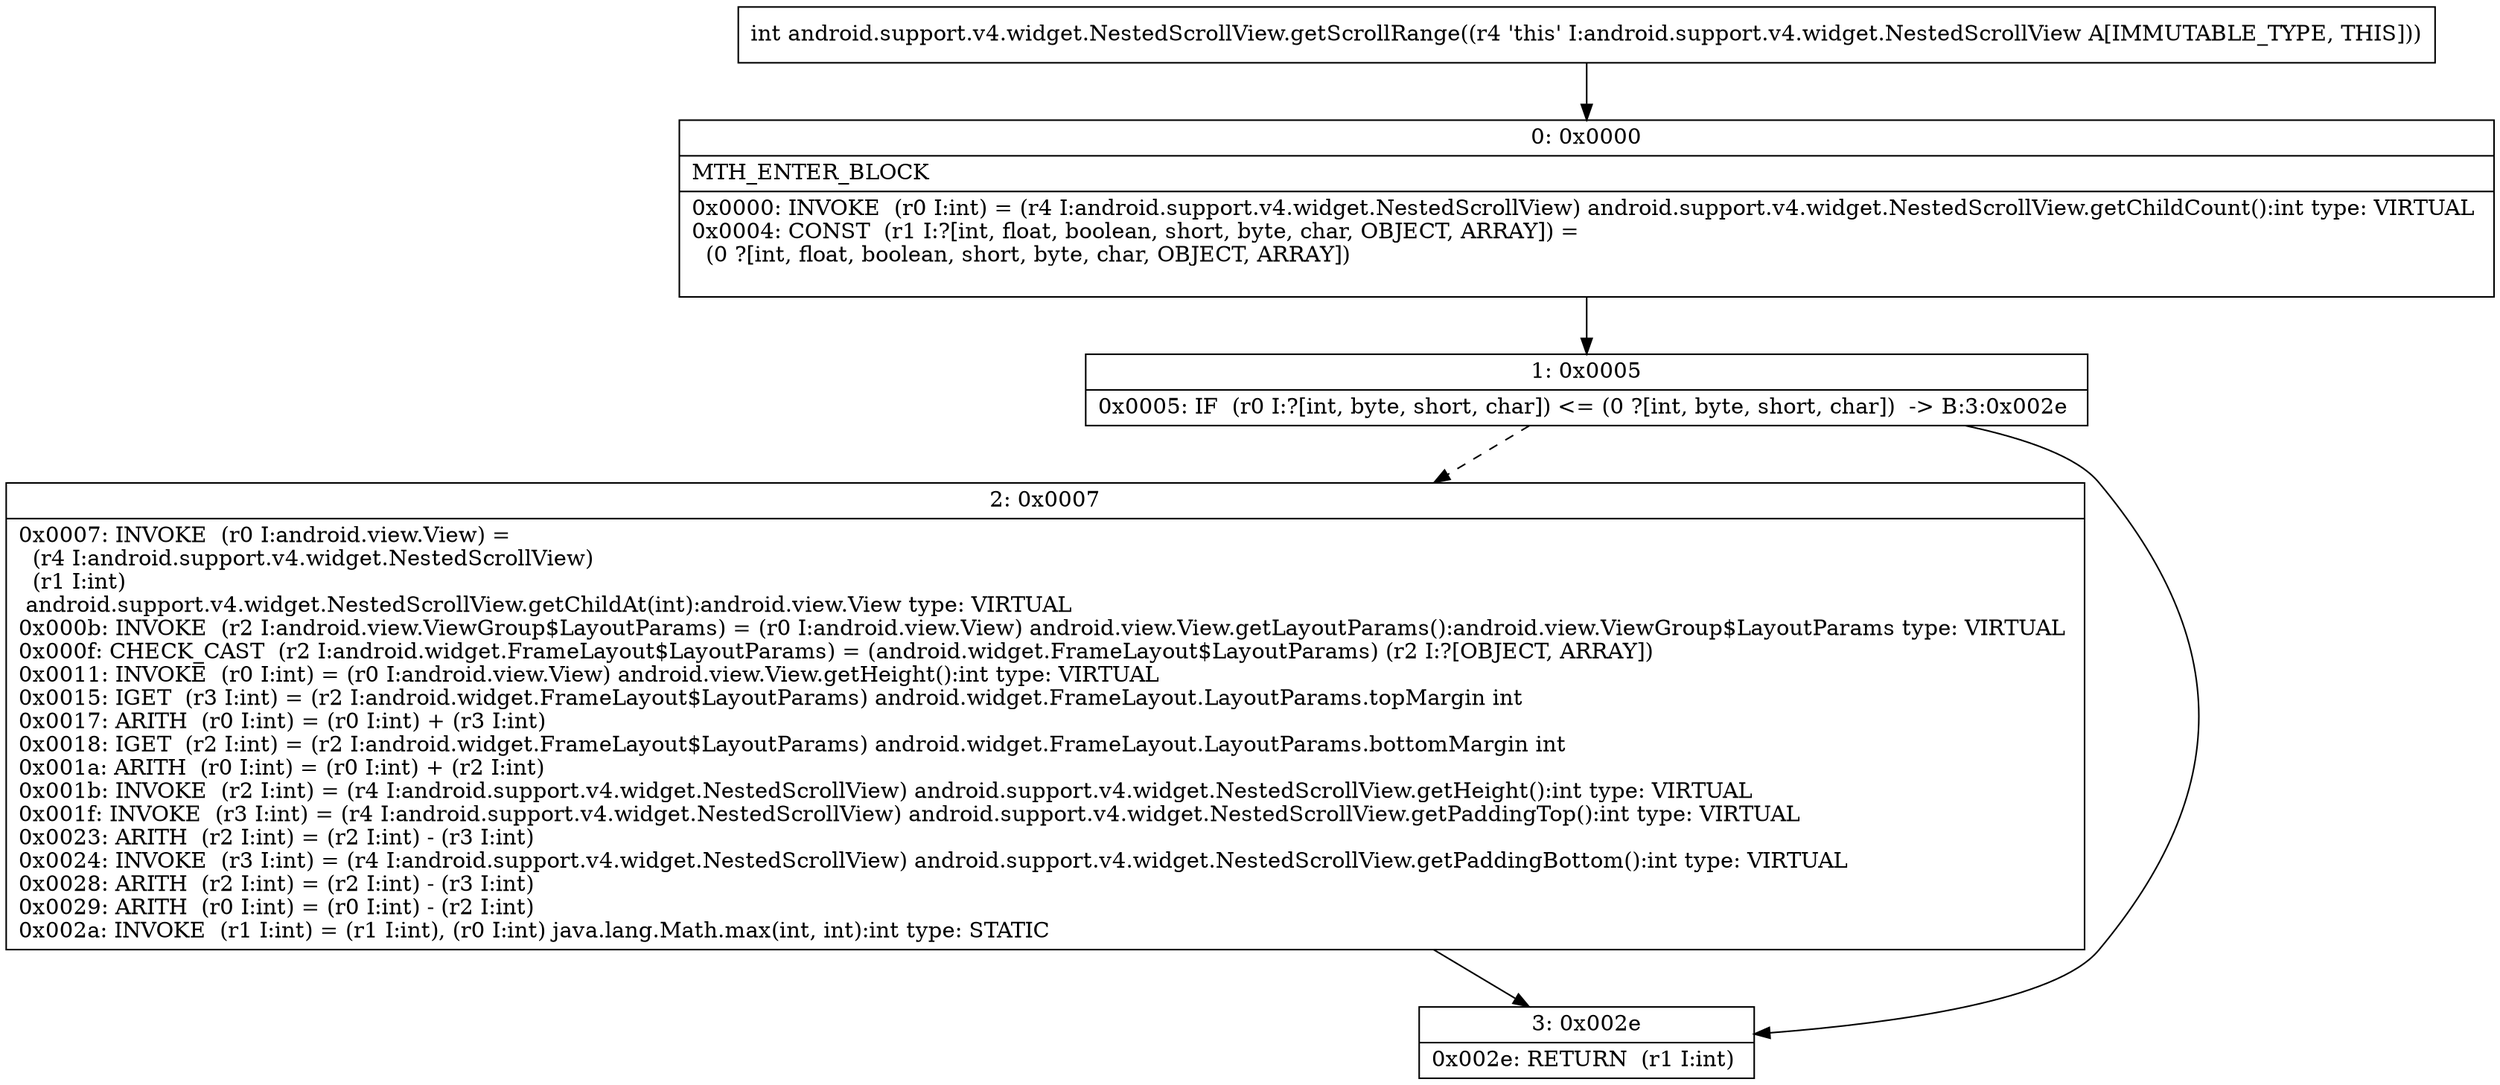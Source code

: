 digraph "CFG forandroid.support.v4.widget.NestedScrollView.getScrollRange()I" {
Node_0 [shape=record,label="{0\:\ 0x0000|MTH_ENTER_BLOCK\l|0x0000: INVOKE  (r0 I:int) = (r4 I:android.support.v4.widget.NestedScrollView) android.support.v4.widget.NestedScrollView.getChildCount():int type: VIRTUAL \l0x0004: CONST  (r1 I:?[int, float, boolean, short, byte, char, OBJECT, ARRAY]) = \l  (0 ?[int, float, boolean, short, byte, char, OBJECT, ARRAY])\l \l}"];
Node_1 [shape=record,label="{1\:\ 0x0005|0x0005: IF  (r0 I:?[int, byte, short, char]) \<= (0 ?[int, byte, short, char])  \-\> B:3:0x002e \l}"];
Node_2 [shape=record,label="{2\:\ 0x0007|0x0007: INVOKE  (r0 I:android.view.View) = \l  (r4 I:android.support.v4.widget.NestedScrollView)\l  (r1 I:int)\l android.support.v4.widget.NestedScrollView.getChildAt(int):android.view.View type: VIRTUAL \l0x000b: INVOKE  (r2 I:android.view.ViewGroup$LayoutParams) = (r0 I:android.view.View) android.view.View.getLayoutParams():android.view.ViewGroup$LayoutParams type: VIRTUAL \l0x000f: CHECK_CAST  (r2 I:android.widget.FrameLayout$LayoutParams) = (android.widget.FrameLayout$LayoutParams) (r2 I:?[OBJECT, ARRAY]) \l0x0011: INVOKE  (r0 I:int) = (r0 I:android.view.View) android.view.View.getHeight():int type: VIRTUAL \l0x0015: IGET  (r3 I:int) = (r2 I:android.widget.FrameLayout$LayoutParams) android.widget.FrameLayout.LayoutParams.topMargin int \l0x0017: ARITH  (r0 I:int) = (r0 I:int) + (r3 I:int) \l0x0018: IGET  (r2 I:int) = (r2 I:android.widget.FrameLayout$LayoutParams) android.widget.FrameLayout.LayoutParams.bottomMargin int \l0x001a: ARITH  (r0 I:int) = (r0 I:int) + (r2 I:int) \l0x001b: INVOKE  (r2 I:int) = (r4 I:android.support.v4.widget.NestedScrollView) android.support.v4.widget.NestedScrollView.getHeight():int type: VIRTUAL \l0x001f: INVOKE  (r3 I:int) = (r4 I:android.support.v4.widget.NestedScrollView) android.support.v4.widget.NestedScrollView.getPaddingTop():int type: VIRTUAL \l0x0023: ARITH  (r2 I:int) = (r2 I:int) \- (r3 I:int) \l0x0024: INVOKE  (r3 I:int) = (r4 I:android.support.v4.widget.NestedScrollView) android.support.v4.widget.NestedScrollView.getPaddingBottom():int type: VIRTUAL \l0x0028: ARITH  (r2 I:int) = (r2 I:int) \- (r3 I:int) \l0x0029: ARITH  (r0 I:int) = (r0 I:int) \- (r2 I:int) \l0x002a: INVOKE  (r1 I:int) = (r1 I:int), (r0 I:int) java.lang.Math.max(int, int):int type: STATIC \l}"];
Node_3 [shape=record,label="{3\:\ 0x002e|0x002e: RETURN  (r1 I:int) \l}"];
MethodNode[shape=record,label="{int android.support.v4.widget.NestedScrollView.getScrollRange((r4 'this' I:android.support.v4.widget.NestedScrollView A[IMMUTABLE_TYPE, THIS])) }"];
MethodNode -> Node_0;
Node_0 -> Node_1;
Node_1 -> Node_2[style=dashed];
Node_1 -> Node_3;
Node_2 -> Node_3;
}

